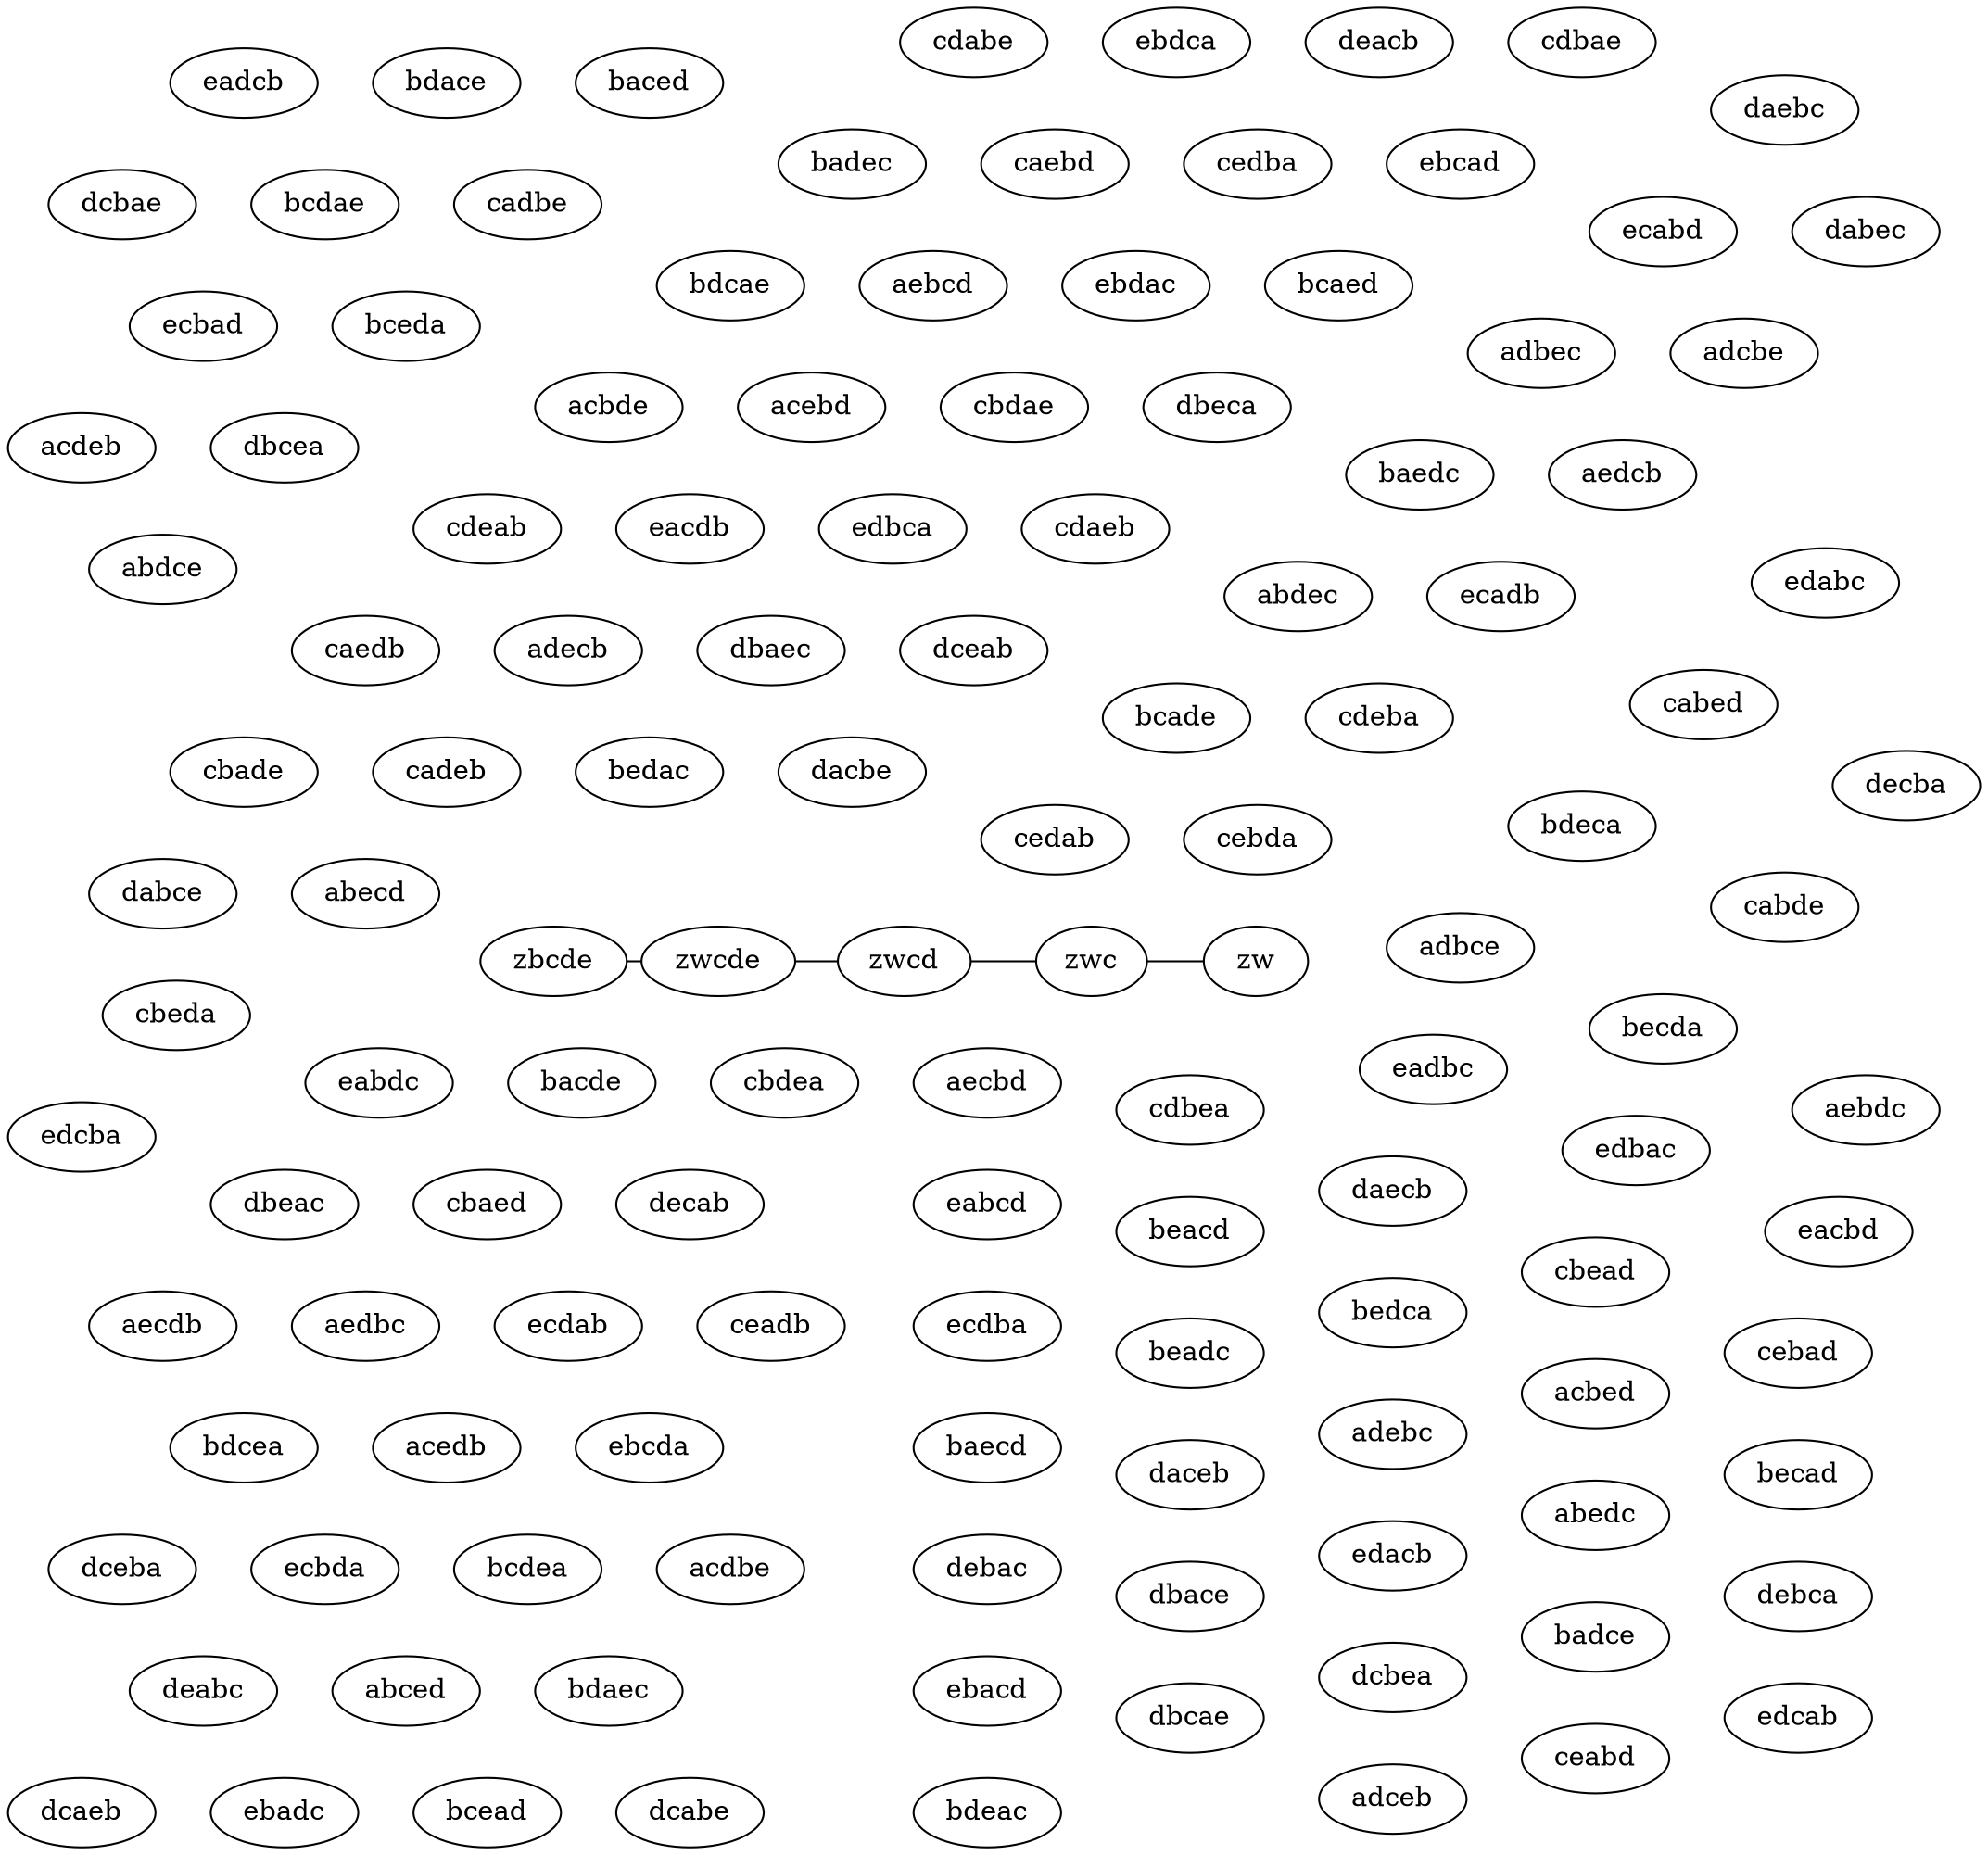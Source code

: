 strict graph {
    graph [splines=true overlap=false layout=sfdp];
cedab
dacbe
aecbd
bcade
cdbea
cbdea
dceab
dbaec
cebda
eabcd
decab
abdec
beacd
bedac
cdaeb
edbca
eacdb
cdeba
bedca
zwc -- zw
zwc -- zwcd
daecb
bacde
ecdba
adecb
ecdab
ceadb
baedc
beadc
eadbc
adbce
dbeca
cbdae
acebd
acbde
cdeab
cbaed
ecadb
adebc
baecd
cadeb
zbcde -- zwcde
acedb
ebcda
adbec
daceb
zwcde -- zwcd
zwcde -- zbcde
bceda
bdeca
abedc
acbed
cbead
eabdc
bcaed
ebdac
aebcd
bdcae
caedb
abecd
aedbc
aedcb
edacb
edbac
debac
ecbda
bcdea
acdbe
becda
ecabd
dbace
cadbe
bcdae
dbcea
dbeac
zw -- zwc
cabed
badce
ebcad
cedba
caebd
badec
cbade
bdcea
adcbe
dcbea
ebacd
ecbad
deabc
abced
bdaec
cabde
daebc
dbcae
zwcd -- zwcde
zwcd -- zwc
edcab
debca
becad
cebad
cbeda
baced
bdace
eadcb
abdce
dabce
aecdb
edabc
ceabd
eacbd
cdbae
deacb
ebdca
cdabe
dcbae
dceba
aebdc
dabec
adceb
bdeac
acdeb
edcba
dcaeb
ebadc
bcead
dcabe
decba
}
